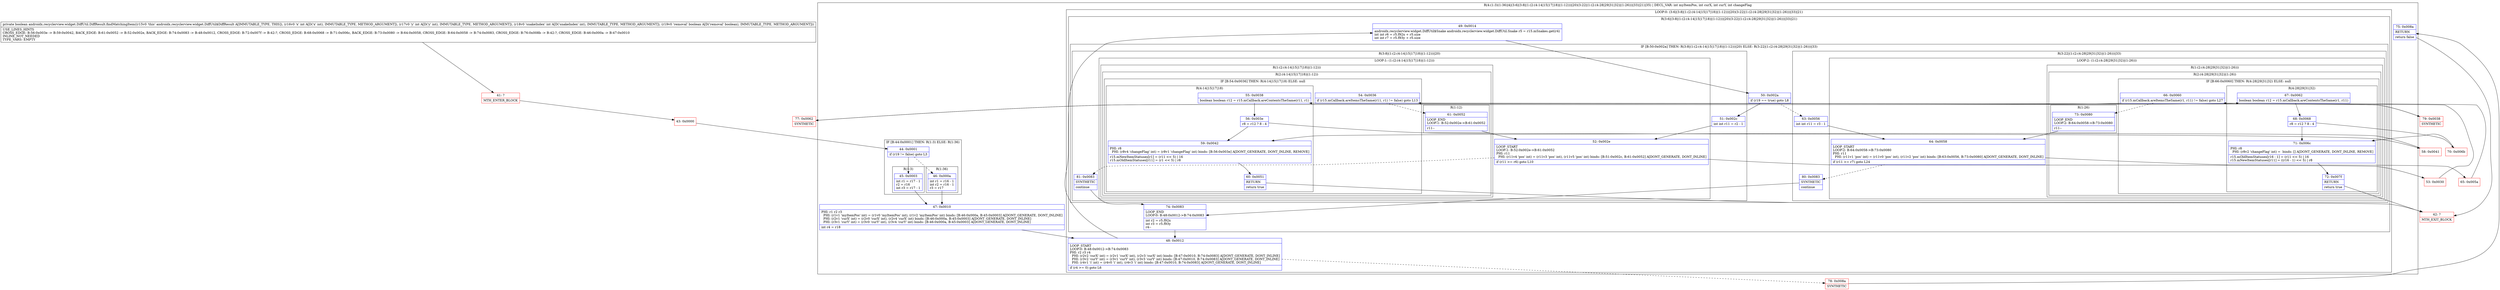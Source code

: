 digraph "CFG forandroidx.recyclerview.widget.DiffUtil.DiffResult.findMatchingItem(IIIZ)Z" {
subgraph cluster_Region_1062273414 {
label = "R(4:(1:3)(1:36)|4|(3:6|(3:8|(1:(2:(4:14|15|17|18)|(1:12)))|20)(3:22|(1:(2:(4:28|29|31|32)|(1:26)))|33)|21)|35) | DECL_VAR: int myItemPos, int curX, int curY, int changeFlag\l";
node [shape=record,color=blue];
subgraph cluster_IfRegion_792972771 {
label = "IF [B:44:0x0001] THEN: R(1:3) ELSE: R(1:36)";
node [shape=record,color=blue];
Node_44 [shape=record,label="{44\:\ 0x0001|if (r19 != false) goto L3\l}"];
subgraph cluster_Region_1020905097 {
label = "R(1:3)";
node [shape=record,color=blue];
Node_45 [shape=record,label="{45\:\ 0x0003|int r1 = r17 \- 1\lr2 = r16\lint r3 = r17 \- 1\l}"];
}
subgraph cluster_Region_1340810165 {
label = "R(1:36)";
node [shape=record,color=blue];
Node_46 [shape=record,label="{46\:\ 0x000a|int r1 = r16 \- 1\lint r2 = r16 \- 1\lr3 = r17\l}"];
}
}
Node_47 [shape=record,label="{47\:\ 0x0010|PHI: r1 r2 r3 \l  PHI: (r1v1 'myItemPos' int) = (r1v0 'myItemPos' int), (r1v2 'myItemPos' int) binds: [B:46:0x000a, B:45:0x0003] A[DONT_GENERATE, DONT_INLINE]\l  PHI: (r2v1 'curX' int) = (r2v0 'curX' int), (r2v4 'curX' int) binds: [B:46:0x000a, B:45:0x0003] A[DONT_GENERATE, DONT_INLINE]\l  PHI: (r3v1 'curY' int) = (r3v0 'curY' int), (r3v4 'curY' int) binds: [B:46:0x000a, B:45:0x0003] A[DONT_GENERATE, DONT_INLINE]\l|int r4 = r18\l}"];
subgraph cluster_LoopRegion_699497298 {
label = "LOOP:0: (3:6|(3:8|(1:(2:(4:14|15|17|18)|(1:12)))|20)(3:22|(1:(2:(4:28|29|31|32)|(1:26)))|33)|21)";
node [shape=record,color=blue];
Node_48 [shape=record,label="{48\:\ 0x0012|LOOP_START\lLOOP:0: B:48:0x0012\-\>B:74:0x0083\lPHI: r2 r3 r4 \l  PHI: (r2v2 'curX' int) = (r2v1 'curX' int), (r2v3 'curX' int) binds: [B:47:0x0010, B:74:0x0083] A[DONT_GENERATE, DONT_INLINE]\l  PHI: (r3v2 'curY' int) = (r3v1 'curY' int), (r3v3 'curY' int) binds: [B:47:0x0010, B:74:0x0083] A[DONT_GENERATE, DONT_INLINE]\l  PHI: (r4v1 'i' int) = (r4v0 'i' int), (r4v3 'i' int) binds: [B:47:0x0010, B:74:0x0083] A[DONT_GENERATE, DONT_INLINE]\l|if (r4 \>= 0) goto L6\l}"];
subgraph cluster_Region_1764263589 {
label = "R(3:6|(3:8|(1:(2:(4:14|15|17|18)|(1:12)))|20)(3:22|(1:(2:(4:28|29|31|32)|(1:26)))|33)|21)";
node [shape=record,color=blue];
Node_49 [shape=record,label="{49\:\ 0x0014|androidx.recyclerview.widget.DiffUtil$Snake androidx.recyclerview.widget.DiffUtil.Snake r5 = r15.mSnakes.get(r4)\lint int r6 = r5.f92x + r5.size\lint int r7 = r5.f93y + r5.size\l}"];
subgraph cluster_IfRegion_1041000566 {
label = "IF [B:50:0x002a] THEN: R(3:8|(1:(2:(4:14|15|17|18)|(1:12)))|20) ELSE: R(3:22|(1:(2:(4:28|29|31|32)|(1:26)))|33)";
node [shape=record,color=blue];
Node_50 [shape=record,label="{50\:\ 0x002a|if (r19 == true) goto L8\l}"];
subgraph cluster_Region_621138151 {
label = "R(3:8|(1:(2:(4:14|15|17|18)|(1:12)))|20)";
node [shape=record,color=blue];
Node_51 [shape=record,label="{51\:\ 0x002c|int int r11 = r2 \- 1\l}"];
subgraph cluster_LoopRegion_1538137443 {
label = "LOOP:1: (1:(2:(4:14|15|17|18)|(1:12)))";
node [shape=record,color=blue];
Node_52 [shape=record,label="{52\:\ 0x002e|LOOP_START\lLOOP:1: B:52:0x002e\-\>B:61:0x0052\lPHI: r11 \l  PHI: (r11v4 'pos' int) = (r11v3 'pos' int), (r11v5 'pos' int) binds: [B:51:0x002c, B:61:0x0052] A[DONT_GENERATE, DONT_INLINE]\l|if (r11 \>= r6) goto L10\l}"];
subgraph cluster_Region_1356593610 {
label = "R(1:(2:(4:14|15|17|18)|(1:12)))";
node [shape=record,color=blue];
subgraph cluster_Region_1232815205 {
label = "R(2:(4:14|15|17|18)|(1:12))";
node [shape=record,color=blue];
subgraph cluster_IfRegion_227205020 {
label = "IF [B:54:0x0036] THEN: R(4:14|15|17|18) ELSE: null";
node [shape=record,color=blue];
Node_54 [shape=record,label="{54\:\ 0x0036|if (r15.mCallback.areItemsTheSame(r11, r1) != false) goto L13\l}"];
subgraph cluster_Region_751712431 {
label = "R(4:14|15|17|18)";
node [shape=record,color=blue];
Node_55 [shape=record,label="{55\:\ 0x0038|boolean boolean r12 = r15.mCallback.areContentsTheSame(r11, r1)\l}"];
Node_56 [shape=record,label="{56\:\ 0x003e|r8 = r12 ? 8 : 4\l}"];
Node_59 [shape=record,label="{59\:\ 0x0042|PHI: r8 \l  PHI: (r8v4 'changeFlag' int) = (r8v1 'changeFlag' int) binds: [B:56:0x003e] A[DONT_GENERATE, DONT_INLINE, REMOVE]\l|r15.mNewItemStatuses[r1] = (r11 \<\< 5) \| 16\lr15.mOldItemStatuses[r11] = (r1 \<\< 5) \| r8\l}"];
Node_60 [shape=record,label="{60\:\ 0x0051|RETURN\l|return true\l}"];
}
}
subgraph cluster_Region_1964630867 {
label = "R(1:12)";
node [shape=record,color=blue];
Node_61 [shape=record,label="{61\:\ 0x0052|LOOP_END\lLOOP:1: B:52:0x002e\-\>B:61:0x0052\l|r11\-\-\l}"];
}
}
}
}
Node_81 [shape=record,label="{81\:\ 0x0083|SYNTHETIC\l|continue\l}"];
}
subgraph cluster_Region_1098172281 {
label = "R(3:22|(1:(2:(4:28|29|31|32)|(1:26)))|33)";
node [shape=record,color=blue];
Node_63 [shape=record,label="{63\:\ 0x0056|int int r11 = r3 \- 1\l}"];
subgraph cluster_LoopRegion_1990112541 {
label = "LOOP:2: (1:(2:(4:28|29|31|32)|(1:26)))";
node [shape=record,color=blue];
Node_64 [shape=record,label="{64\:\ 0x0058|LOOP_START\lLOOP:2: B:64:0x0058\-\>B:73:0x0080\lPHI: r11 \l  PHI: (r11v1 'pos' int) = (r11v0 'pos' int), (r11v2 'pos' int) binds: [B:63:0x0056, B:73:0x0080] A[DONT_GENERATE, DONT_INLINE]\l|if (r11 \>= r7) goto L24\l}"];
subgraph cluster_Region_2019992700 {
label = "R(1:(2:(4:28|29|31|32)|(1:26)))";
node [shape=record,color=blue];
subgraph cluster_Region_636759262 {
label = "R(2:(4:28|29|31|32)|(1:26))";
node [shape=record,color=blue];
subgraph cluster_IfRegion_1213404159 {
label = "IF [B:66:0x0060] THEN: R(4:28|29|31|32) ELSE: null";
node [shape=record,color=blue];
Node_66 [shape=record,label="{66\:\ 0x0060|if (r15.mCallback.areItemsTheSame(r1, r11) != false) goto L27\l}"];
subgraph cluster_Region_1265004981 {
label = "R(4:28|29|31|32)";
node [shape=record,color=blue];
Node_67 [shape=record,label="{67\:\ 0x0062|boolean boolean r12 = r15.mCallback.areContentsTheSame(r1, r11)\l}"];
Node_68 [shape=record,label="{68\:\ 0x0068|r8 = r12 ? 8 : 4\l}"];
Node_71 [shape=record,label="{71\:\ 0x006c|PHI: r8 \l  PHI: (r8v2 'changeFlag' int) =  binds: [] A[DONT_GENERATE, DONT_INLINE, REMOVE]\l|r15.mOldItemStatuses[r16 \- 1] = (r11 \<\< 5) \| 16\lr15.mNewItemStatuses[r11] = ((r16 \- 1) \<\< 5) \| r8\l}"];
Node_72 [shape=record,label="{72\:\ 0x007f|RETURN\l|return true\l}"];
}
}
subgraph cluster_Region_1673351150 {
label = "R(1:26)";
node [shape=record,color=blue];
Node_73 [shape=record,label="{73\:\ 0x0080|LOOP_END\lLOOP:2: B:64:0x0058\-\>B:73:0x0080\l|r11\-\-\l}"];
}
}
}
}
Node_80 [shape=record,label="{80\:\ 0x0083|SYNTHETIC\l|continue\l}"];
}
}
Node_74 [shape=record,label="{74\:\ 0x0083|LOOP_END\lLOOP:0: B:48:0x0012\-\>B:74:0x0083\l|int r2 = r5.f92x\lint r3 = r5.f93y\lr4\-\-\l}"];
}
}
Node_75 [shape=record,label="{75\:\ 0x008a|RETURN\l|return false\l}"];
}
Node_41 [shape=record,color=red,label="{41\:\ ?|MTH_ENTER_BLOCK\l}"];
Node_43 [shape=record,color=red,label="{43\:\ 0x0000}"];
Node_53 [shape=record,color=red,label="{53\:\ 0x0030}"];
Node_79 [shape=record,color=red,label="{79\:\ 0x0038|SYNTHETIC\l}"];
Node_58 [shape=record,color=red,label="{58\:\ 0x0041}"];
Node_42 [shape=record,color=red,label="{42\:\ ?|MTH_EXIT_BLOCK\l}"];
Node_65 [shape=record,color=red,label="{65\:\ 0x005a}"];
Node_77 [shape=record,color=red,label="{77\:\ 0x0062|SYNTHETIC\l}"];
Node_70 [shape=record,color=red,label="{70\:\ 0x006b}"];
Node_78 [shape=record,color=red,label="{78\:\ 0x008a|SYNTHETIC\l}"];
MethodNode[shape=record,label="{private boolean androidx.recyclerview.widget.DiffUtil.DiffResult.findMatchingItem((r15v0 'this' androidx.recyclerview.widget.DiffUtil$DiffResult A[IMMUTABLE_TYPE, THIS]), (r16v0 'x' int A[D('x' int), IMMUTABLE_TYPE, METHOD_ARGUMENT]), (r17v0 'y' int A[D('y' int), IMMUTABLE_TYPE, METHOD_ARGUMENT]), (r18v0 'snakeIndex' int A[D('snakeIndex' int), IMMUTABLE_TYPE, METHOD_ARGUMENT]), (r19v0 'removal' boolean A[D('removal' boolean), IMMUTABLE_TYPE, METHOD_ARGUMENT]))  | USE_LINES_HINTS\lCROSS_EDGE: B:56:0x003e \-\> B:59:0x0042, BACK_EDGE: B:61:0x0052 \-\> B:52:0x002e, BACK_EDGE: B:74:0x0083 \-\> B:48:0x0012, CROSS_EDGE: B:72:0x007f \-\> B:42:?, CROSS_EDGE: B:68:0x0068 \-\> B:71:0x006c, BACK_EDGE: B:73:0x0080 \-\> B:64:0x0058, CROSS_EDGE: B:64:0x0058 \-\> B:74:0x0083, CROSS_EDGE: B:76:0x008b \-\> B:42:?, CROSS_EDGE: B:46:0x000a \-\> B:47:0x0010\lINLINE_NOT_NEEDED\lTYPE_VARS: EMPTY\l}"];
MethodNode -> Node_41;Node_44 -> Node_45;
Node_44 -> Node_46[style=dashed];
Node_45 -> Node_47;
Node_46 -> Node_47;
Node_47 -> Node_48;
Node_48 -> Node_49;
Node_48 -> Node_78[style=dashed];
Node_49 -> Node_50;
Node_50 -> Node_51;
Node_50 -> Node_63[style=dashed];
Node_51 -> Node_52;
Node_52 -> Node_53;
Node_52 -> Node_81[style=dashed];
Node_54 -> Node_61[style=dashed];
Node_54 -> Node_79;
Node_55 -> Node_56;
Node_56 -> Node_58;
Node_56 -> Node_59;
Node_59 -> Node_60;
Node_60 -> Node_42;
Node_61 -> Node_52;
Node_81 -> Node_74;
Node_63 -> Node_64;
Node_64 -> Node_65;
Node_64 -> Node_80[style=dashed];
Node_66 -> Node_73[style=dashed];
Node_66 -> Node_77;
Node_67 -> Node_68;
Node_68 -> Node_70;
Node_68 -> Node_71;
Node_71 -> Node_72;
Node_72 -> Node_42;
Node_73 -> Node_64;
Node_80 -> Node_74;
Node_74 -> Node_48;
Node_75 -> Node_42;
Node_41 -> Node_43;
Node_43 -> Node_44;
Node_53 -> Node_54;
Node_79 -> Node_55;
Node_58 -> Node_59;
Node_65 -> Node_66;
Node_77 -> Node_67;
Node_70 -> Node_71;
Node_78 -> Node_75;
}

